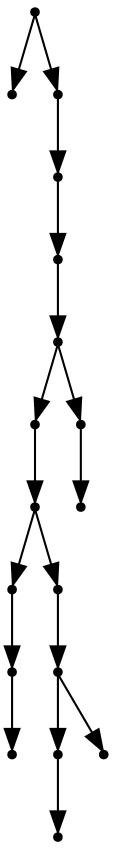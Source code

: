 digraph {
  17 [shape=point];
  0 [shape=point];
  16 [shape=point];
  15 [shape=point];
  14 [shape=point];
  13 [shape=point];
  10 [shape=point];
  9 [shape=point];
  3 [shape=point];
  2 [shape=point];
  1 [shape=point];
  8 [shape=point];
  7 [shape=point];
  5 [shape=point];
  4 [shape=point];
  6 [shape=point];
  12 [shape=point];
  11 [shape=point];
17 -> 0;
17 -> 16;
16 -> 15;
15 -> 14;
14 -> 13;
13 -> 10;
10 -> 9;
9 -> 3;
3 -> 2;
2 -> 1;
9 -> 8;
8 -> 7;
7 -> 5;
5 -> 4;
7 -> 6;
13 -> 12;
12 -> 11;
}
